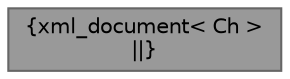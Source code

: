 digraph "xml_document&lt; Ch &gt;"
{
 // INTERACTIVE_SVG=YES
 // LATEX_PDF_SIZE
  bgcolor="transparent";
  edge [fontname=Helvetica,fontsize=10,labelfontname=Helvetica,labelfontsize=10];
  node [fontname=Helvetica,fontsize=10,shape=box,height=0.2,width=0.4];
  Node1 [label="{xml_document\< Ch \>\n||}",height=0.2,width=0.4,color="gray40", fillcolor="grey60", style="filled", fontcolor="black",tooltip="XML Document."];
}
